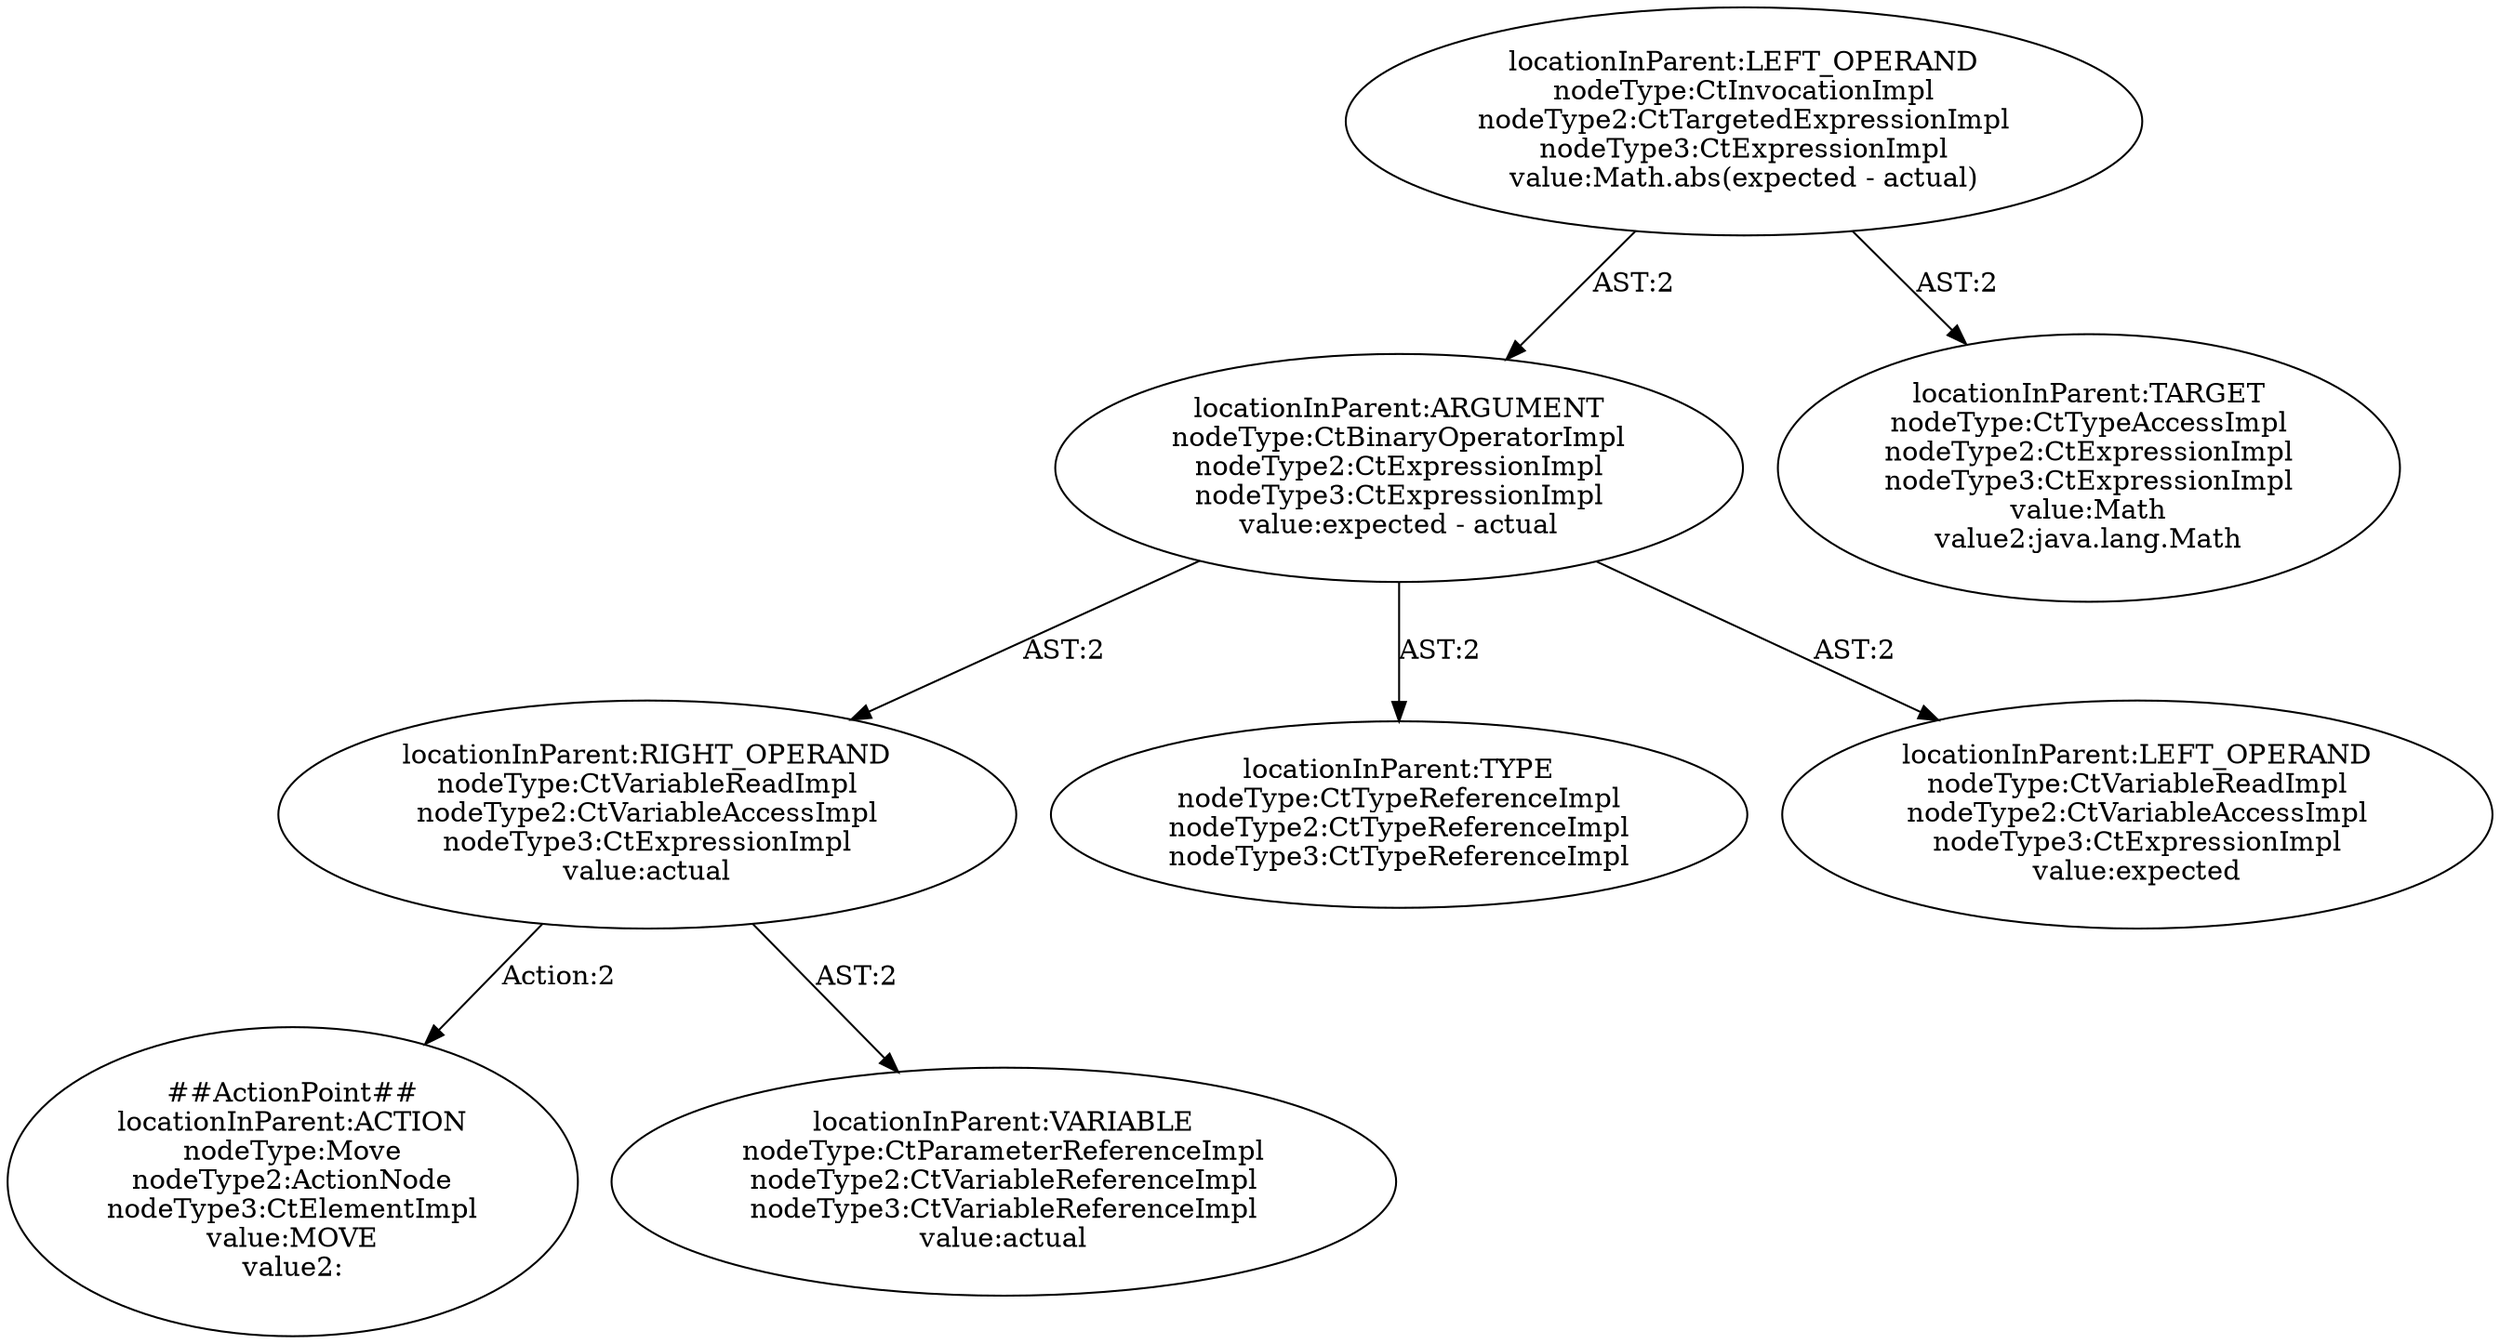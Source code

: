 digraph "Pattern" {
0 [label="##ActionPoint##
locationInParent:ACTION
nodeType:Move
nodeType2:ActionNode
nodeType3:CtElementImpl
value:MOVE
value2:" shape=ellipse]
1 [label="locationInParent:RIGHT_OPERAND
nodeType:CtVariableReadImpl
nodeType2:CtVariableAccessImpl
nodeType3:CtExpressionImpl
value:actual" shape=ellipse]
2 [label="locationInParent:ARGUMENT
nodeType:CtBinaryOperatorImpl
nodeType2:CtExpressionImpl
nodeType3:CtExpressionImpl
value:expected - actual" shape=ellipse]
3 [label="locationInParent:LEFT_OPERAND
nodeType:CtInvocationImpl
nodeType2:CtTargetedExpressionImpl
nodeType3:CtExpressionImpl
value:Math.abs(expected - actual)" shape=ellipse]
4 [label="locationInParent:TYPE
nodeType:CtTypeReferenceImpl
nodeType2:CtTypeReferenceImpl
nodeType3:CtTypeReferenceImpl" shape=ellipse]
5 [label="locationInParent:LEFT_OPERAND
nodeType:CtVariableReadImpl
nodeType2:CtVariableAccessImpl
nodeType3:CtExpressionImpl
value:expected" shape=ellipse]
6 [label="locationInParent:VARIABLE
nodeType:CtParameterReferenceImpl
nodeType2:CtVariableReferenceImpl
nodeType3:CtVariableReferenceImpl
value:actual" shape=ellipse]
7 [label="locationInParent:TARGET
nodeType:CtTypeAccessImpl
nodeType2:CtExpressionImpl
nodeType3:CtExpressionImpl
value:Math
value2:java.lang.Math" shape=ellipse]
1 -> 0 [label="Action:2"];
1 -> 6 [label="AST:2"];
2 -> 1 [label="AST:2"];
2 -> 4 [label="AST:2"];
2 -> 5 [label="AST:2"];
3 -> 2 [label="AST:2"];
3 -> 7 [label="AST:2"];
}